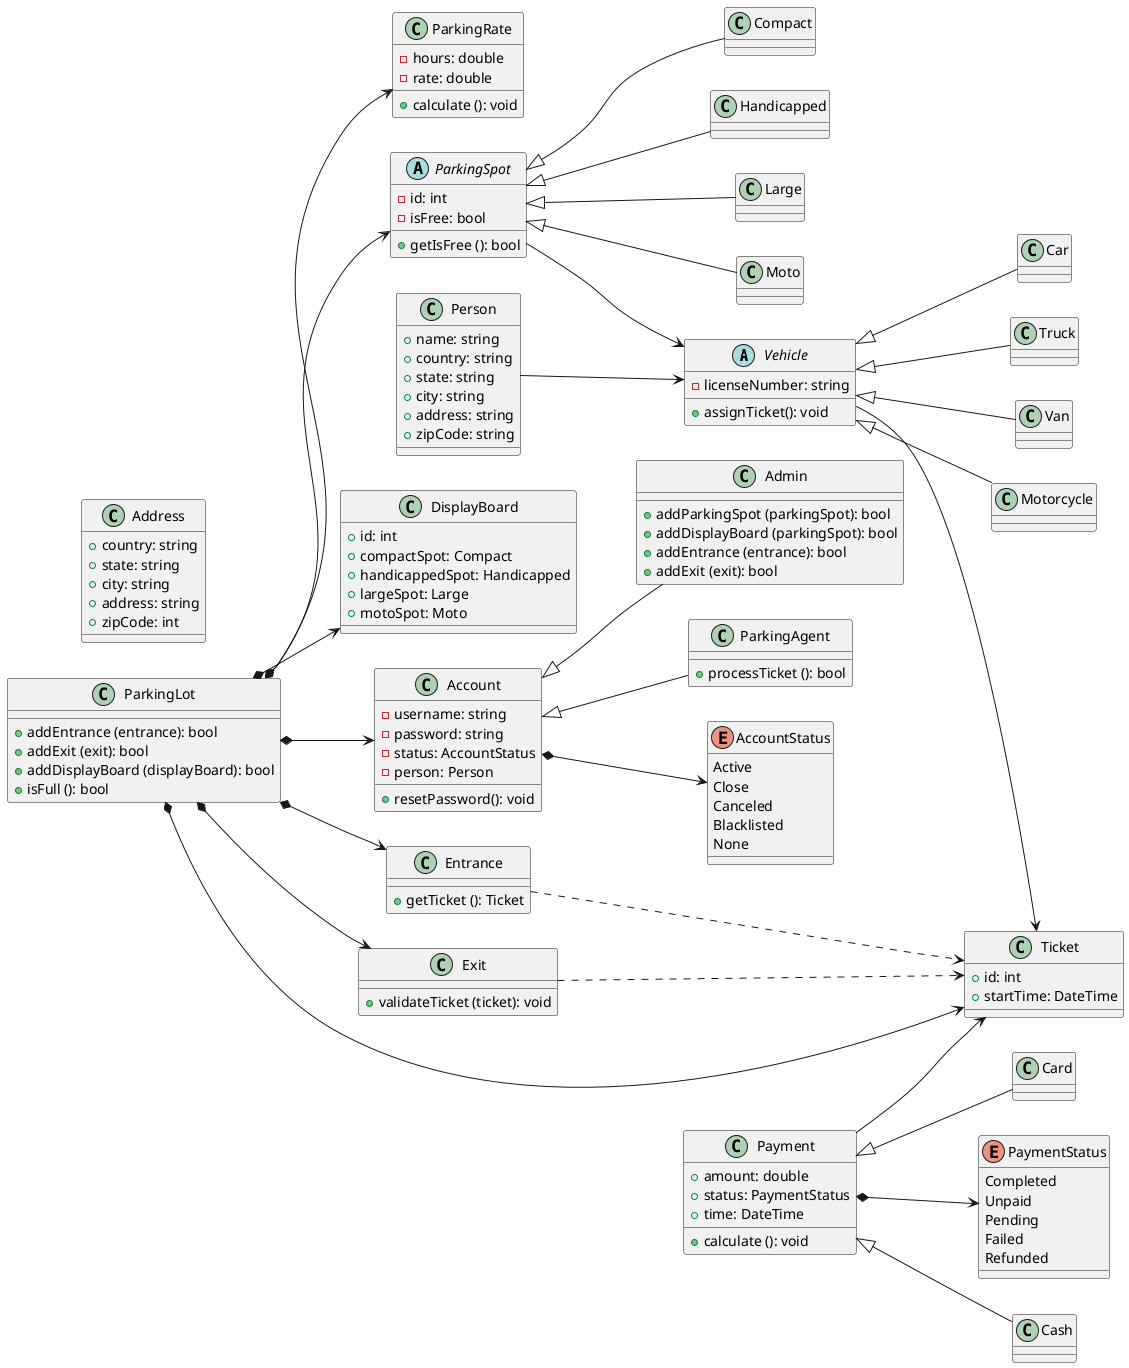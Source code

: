 @startuml
left to right direction

abstract class Vehicle {
    - licenseNumber: string
    + assignTicket(): void
}

class Car extends Vehicle{
}

class Truck extends Vehicle {
}

class Van extends Vehicle {
}

class Motorcycle extends Vehicle {
}

abstract class ParkingSpot {
    - id: int
    - isFree: bool
    + getIsFree (): bool
}

class Compact extends ParkingSpot {
}

class Handicapped extends ParkingSpot {
}

class Large extends ParkingSpot {
}

class Moto extends ParkingSpot {
}

class Account {
    - username: string
    - password: string
    - status: AccountStatus
    - person: Person
    + resetPassword(): void
}

class Admin extends Account {
    + addParkingSpot (parkingSpot): bool
    + addDisplayBoard (parkingSpot): bool
    + addEntrance (entrance): bool
    + addExit (exit): bool
}

class ParkingAgent extends Account {
    + processTicket (): bool
}

class DisplayBoard {
    + id: int
    + compactSpot: Compact
    + handicappedSpot: Handicapped
    + largeSpot: Large
    + motoSpot: Moto
}

class Entrance {
    + getTicket (): Ticket
}

class Exit {
    + validateTicket (ticket): void
}

class Ticket {
    + id: int
    + startTime: DateTime
}

class Payment {
    + amount: double
    + status: PaymentStatus
    + time: DateTime
    + calculate (): void
}

class Cash extends Payment {
}

class Card extends Payment {
}

class ParkingRate {
    - hours: double
    - rate: double
    + calculate (): void
}

class ParkingLot {
    + addEntrance (entrance): bool
    + addExit (exit): bool
    + addDisplayBoard (displayBoard): bool
    + isFull (): bool
}

class Address {
    + country: string
    + state: string
    + city: string
    + address: string
    + zipCode: int
}

class Person {
    + name: string
    + country: string
    + state: string
    + city: string
    + address: string
    + zipCode: string
}

enum AccountStatus {
    Active
    Close
    Canceled
    Blacklisted
    None
}

enum PaymentStatus {
    Completed
    Unpaid
    Pending
    Failed
    Refunded
}

Vehicle --> Ticket

Account *--> AccountStatus
'Account ..> ParkingLot

ParkingLot *--> Entrance
ParkingLot *--> Exit
ParkingLot *--> DisplayBoard
ParkingLot *--> ParkingSpot
'ParkingLot *--> Address
ParkingLot *--> Ticket
ParkingLot *--> ParkingRate
ParkingLot *--> Account

ParkingSpot --> Vehicle

Payment *--> PaymentStatus
'Payments ..> ParkingRate
Payment --> Ticket

Entrance ..> Ticket
Exit ..> Ticket

Person --> Vehicle

@enduml
